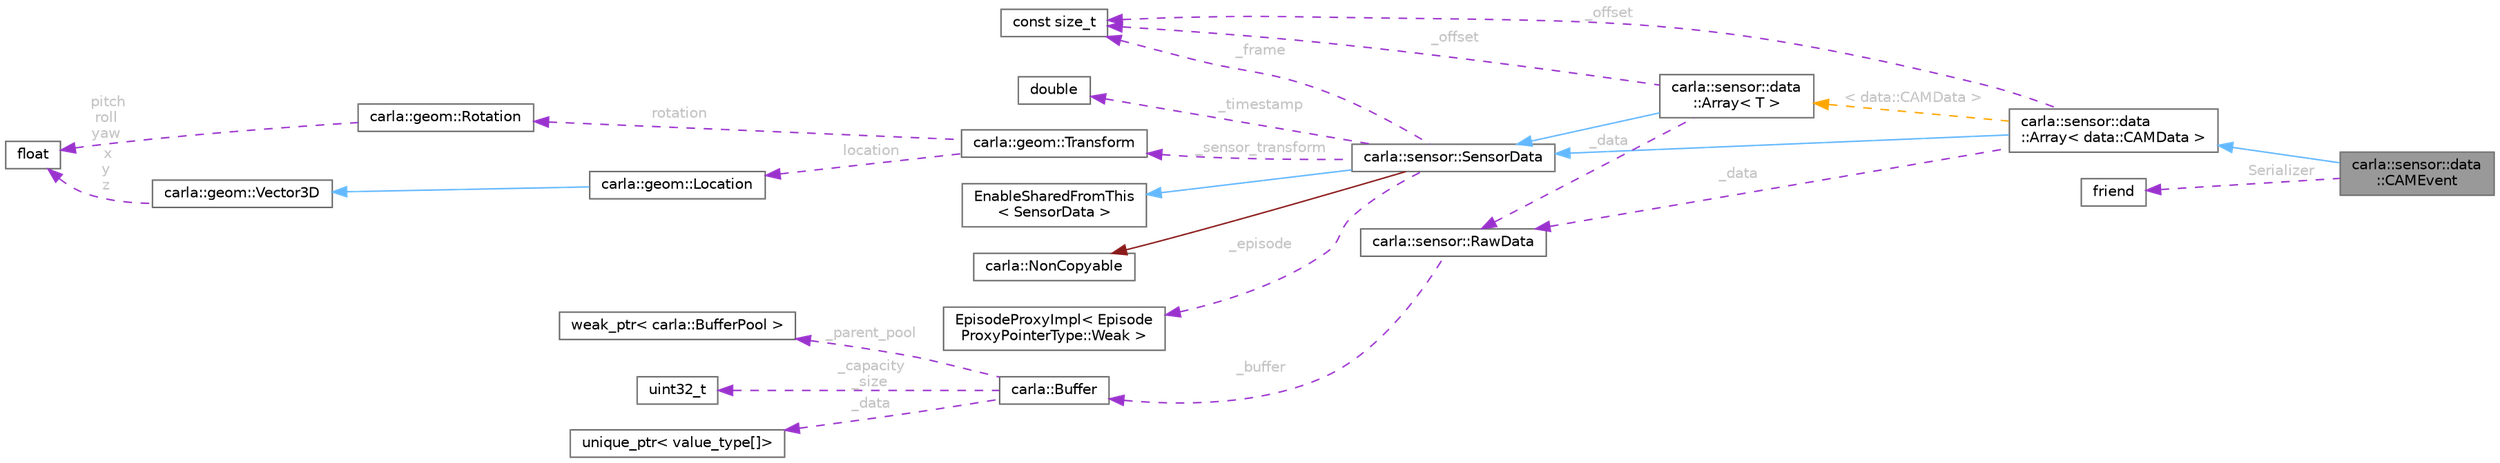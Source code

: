 digraph "carla::sensor::data::CAMEvent"
{
 // INTERACTIVE_SVG=YES
 // LATEX_PDF_SIZE
  bgcolor="transparent";
  edge [fontname=Helvetica,fontsize=10,labelfontname=Helvetica,labelfontsize=10];
  node [fontname=Helvetica,fontsize=10,shape=box,height=0.2,width=0.4];
  rankdir="LR";
  Node1 [id="Node000001",label="carla::sensor::data\l::CAMEvent",height=0.2,width=0.4,color="gray40", fillcolor="grey60", style="filled", fontcolor="black",tooltip=" "];
  Node2 -> Node1 [id="edge1_Node000001_Node000002",dir="back",color="steelblue1",style="solid",tooltip=" "];
  Node2 [id="Node000002",label="carla::sensor::data\l::Array\< data::CAMData \>",height=0.2,width=0.4,color="gray40", fillcolor="white", style="filled",URL="$d2/dcc/classcarla_1_1sensor_1_1data_1_1Array.html",tooltip=" "];
  Node3 -> Node2 [id="edge2_Node000002_Node000003",dir="back",color="steelblue1",style="solid",tooltip=" "];
  Node3 [id="Node000003",label="carla::sensor::SensorData",height=0.2,width=0.4,color="gray40", fillcolor="white", style="filled",URL="$df/d8c/classcarla_1_1sensor_1_1SensorData.html",tooltip="Base class for all the objects containing data generated by a sensor."];
  Node4 -> Node3 [id="edge3_Node000003_Node000004",dir="back",color="steelblue1",style="solid",tooltip=" "];
  Node4 [id="Node000004",label="EnableSharedFromThis\l\< SensorData \>",height=0.2,width=0.4,color="gray40", fillcolor="white", style="filled",URL="$da/d05/classEnableSharedFromThis.html",tooltip=" "];
  Node5 -> Node3 [id="edge4_Node000003_Node000005",dir="back",color="firebrick4",style="solid",tooltip=" "];
  Node5 [id="Node000005",label="carla::NonCopyable",height=0.2,width=0.4,color="gray40", fillcolor="white", style="filled",URL="$d4/d8b/classcarla_1_1NonCopyable.html",tooltip="Inherit (privately) to suppress copy/move construction and assignment."];
  Node6 -> Node3 [id="edge5_Node000003_Node000006",dir="back",color="darkorchid3",style="dashed",tooltip=" ",label=" _episode",fontcolor="grey" ];
  Node6 [id="Node000006",label="EpisodeProxyImpl\< Episode\lProxyPointerType::Weak \>",height=0.2,width=0.4,color="gray40", fillcolor="white", style="filled",tooltip=" "];
  Node7 -> Node3 [id="edge6_Node000003_Node000007",dir="back",color="darkorchid3",style="dashed",tooltip=" ",label=" _frame",fontcolor="grey" ];
  Node7 [id="Node000007",label="const size_t",height=0.2,width=0.4,color="gray40", fillcolor="white", style="filled",tooltip=" "];
  Node8 -> Node3 [id="edge7_Node000003_Node000008",dir="back",color="darkorchid3",style="dashed",tooltip=" ",label=" _timestamp",fontcolor="grey" ];
  Node8 [id="Node000008",label="double",height=0.2,width=0.4,color="gray40", fillcolor="white", style="filled",tooltip=" "];
  Node9 -> Node3 [id="edge8_Node000003_Node000009",dir="back",color="darkorchid3",style="dashed",tooltip=" ",label=" _sensor_transform",fontcolor="grey" ];
  Node9 [id="Node000009",label="carla::geom::Transform",height=0.2,width=0.4,color="gray40", fillcolor="white", style="filled",URL="$de/da4/classcarla_1_1geom_1_1Transform.html",tooltip=" "];
  Node10 -> Node9 [id="edge9_Node000009_Node000010",dir="back",color="darkorchid3",style="dashed",tooltip=" ",label=" location",fontcolor="grey" ];
  Node10 [id="Node000010",label="carla::geom::Location",height=0.2,width=0.4,color="gray40", fillcolor="white", style="filled",URL="$de/d23/classcarla_1_1geom_1_1Location.html",tooltip=" "];
  Node11 -> Node10 [id="edge10_Node000010_Node000011",dir="back",color="steelblue1",style="solid",tooltip=" "];
  Node11 [id="Node000011",label="carla::geom::Vector3D",height=0.2,width=0.4,color="gray40", fillcolor="white", style="filled",URL="$d9/dfe/classcarla_1_1geom_1_1Vector3D.html",tooltip=" "];
  Node12 -> Node11 [id="edge11_Node000011_Node000012",dir="back",color="darkorchid3",style="dashed",tooltip=" ",label=" x\ny\nz",fontcolor="grey" ];
  Node12 [id="Node000012",label="float",height=0.2,width=0.4,color="gray40", fillcolor="white", style="filled",tooltip=" "];
  Node13 -> Node9 [id="edge12_Node000009_Node000013",dir="back",color="darkorchid3",style="dashed",tooltip=" ",label=" rotation",fontcolor="grey" ];
  Node13 [id="Node000013",label="carla::geom::Rotation",height=0.2,width=0.4,color="gray40", fillcolor="white", style="filled",URL="$d8/dba/classcarla_1_1geom_1_1Rotation.html",tooltip=" "];
  Node12 -> Node13 [id="edge13_Node000013_Node000012",dir="back",color="darkorchid3",style="dashed",tooltip=" ",label=" pitch\nroll\nyaw",fontcolor="grey" ];
  Node14 -> Node2 [id="edge14_Node000002_Node000014",dir="back",color="darkorchid3",style="dashed",tooltip=" ",label=" _data",fontcolor="grey" ];
  Node14 [id="Node000014",label="carla::sensor::RawData",height=0.2,width=0.4,color="gray40", fillcolor="white", style="filled",URL="$d3/da0/classcarla_1_1sensor_1_1RawData.html",tooltip="Wrapper around the raw data generated by a sensor plus some useful meta-information."];
  Node15 -> Node14 [id="edge15_Node000014_Node000015",dir="back",color="darkorchid3",style="dashed",tooltip=" ",label=" _buffer",fontcolor="grey" ];
  Node15 [id="Node000015",label="carla::Buffer",height=0.2,width=0.4,color="gray40", fillcolor="white", style="filled",URL="$d0/d0a/classcarla_1_1Buffer.html",tooltip="一块原始数据。 请注意，如果需要更多容量，则会分配一个新的内存块，并 删除旧的内存块。这意味着默认情况下，缓冲区只能增长。要释放内存，使用 clear 或 pop。"];
  Node16 -> Node15 [id="edge16_Node000015_Node000016",dir="back",color="darkorchid3",style="dashed",tooltip=" ",label=" _parent_pool",fontcolor="grey" ];
  Node16 [id="Node000016",label="weak_ptr\< carla::BufferPool \>",height=0.2,width=0.4,color="gray40", fillcolor="white", style="filled",tooltip=" "];
  Node17 -> Node15 [id="edge17_Node000015_Node000017",dir="back",color="darkorchid3",style="dashed",tooltip=" ",label=" _capacity\n_size",fontcolor="grey" ];
  Node17 [id="Node000017",label="uint32_t",height=0.2,width=0.4,color="gray40", fillcolor="white", style="filled",tooltip=" "];
  Node18 -> Node15 [id="edge18_Node000015_Node000018",dir="back",color="darkorchid3",style="dashed",tooltip=" ",label=" _data",fontcolor="grey" ];
  Node18 [id="Node000018",label="unique_ptr\< value_type[]\>",height=0.2,width=0.4,color="gray40", fillcolor="white", style="filled",tooltip=" "];
  Node7 -> Node2 [id="edge19_Node000002_Node000007",dir="back",color="darkorchid3",style="dashed",tooltip=" ",label=" _offset",fontcolor="grey" ];
  Node19 -> Node2 [id="edge20_Node000002_Node000019",dir="back",color="orange",style="dashed",tooltip=" ",label=" \< data::CAMData \>",fontcolor="grey" ];
  Node19 [id="Node000019",label="carla::sensor::data\l::Array\< T \>",height=0.2,width=0.4,color="gray40", fillcolor="white", style="filled",URL="$d2/dcc/classcarla_1_1sensor_1_1data_1_1Array.html",tooltip="Base class for all the sensor data consisting of an array of items."];
  Node3 -> Node19 [id="edge21_Node000019_Node000003",dir="back",color="steelblue1",style="solid",tooltip=" "];
  Node14 -> Node19 [id="edge22_Node000019_Node000014",dir="back",color="darkorchid3",style="dashed",tooltip=" ",label=" _data",fontcolor="grey" ];
  Node7 -> Node19 [id="edge23_Node000019_Node000007",dir="back",color="darkorchid3",style="dashed",tooltip=" ",label=" _offset",fontcolor="grey" ];
  Node20 -> Node1 [id="edge24_Node000001_Node000020",dir="back",color="darkorchid3",style="dashed",tooltip=" ",label=" Serializer",fontcolor="grey" ];
  Node20 [id="Node000020",label="friend",height=0.2,width=0.4,color="gray40", fillcolor="white", style="filled",tooltip=" "];
}
